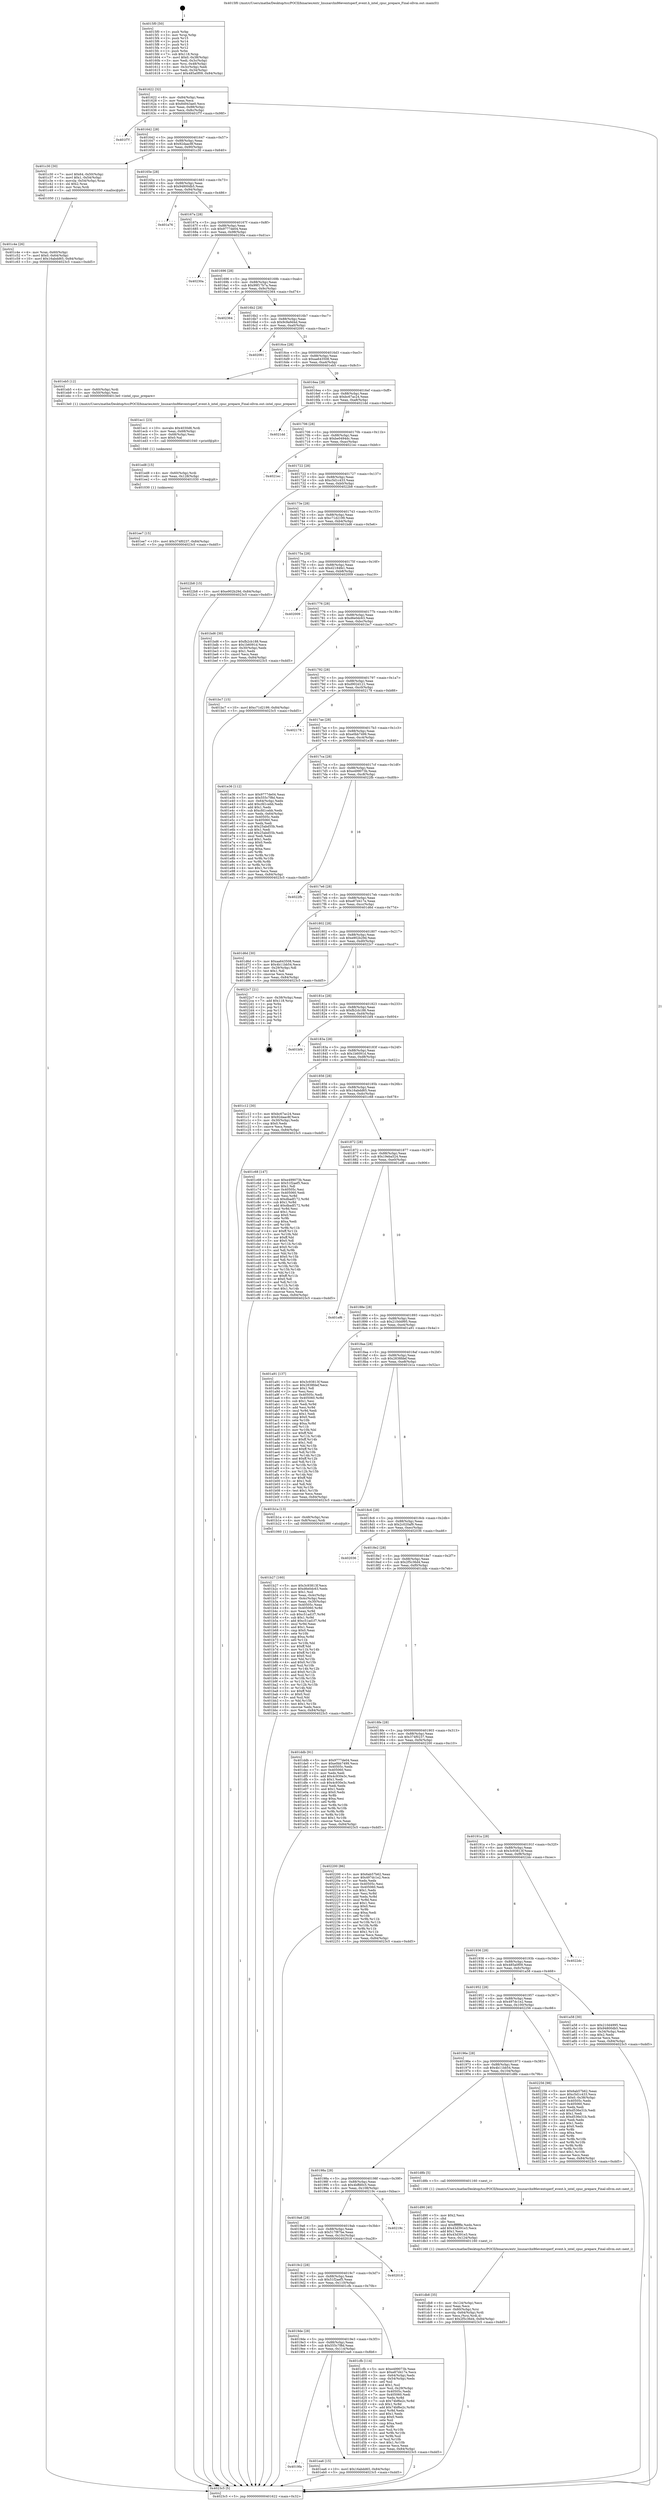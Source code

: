 digraph "0x4015f0" {
  label = "0x4015f0 (/mnt/c/Users/mathe/Desktop/tcc/POCII/binaries/extr_linuxarchx86eventsperf_event.h_intel_cpuc_prepare_Final-ollvm.out::main(0))"
  labelloc = "t"
  node[shape=record]

  Entry [label="",width=0.3,height=0.3,shape=circle,fillcolor=black,style=filled]
  "0x401622" [label="{
     0x401622 [32]\l
     | [instrs]\l
     &nbsp;&nbsp;0x401622 \<+6\>: mov -0x84(%rbp),%eax\l
     &nbsp;&nbsp;0x401628 \<+2\>: mov %eax,%ecx\l
     &nbsp;&nbsp;0x40162a \<+6\>: sub $0x84943ae0,%ecx\l
     &nbsp;&nbsp;0x401630 \<+6\>: mov %eax,-0x88(%rbp)\l
     &nbsp;&nbsp;0x401636 \<+6\>: mov %ecx,-0x8c(%rbp)\l
     &nbsp;&nbsp;0x40163c \<+6\>: je 0000000000401f7f \<main+0x98f\>\l
  }"]
  "0x401f7f" [label="{
     0x401f7f\l
  }", style=dashed]
  "0x401642" [label="{
     0x401642 [28]\l
     | [instrs]\l
     &nbsp;&nbsp;0x401642 \<+5\>: jmp 0000000000401647 \<main+0x57\>\l
     &nbsp;&nbsp;0x401647 \<+6\>: mov -0x88(%rbp),%eax\l
     &nbsp;&nbsp;0x40164d \<+5\>: sub $0x92daac8f,%eax\l
     &nbsp;&nbsp;0x401652 \<+6\>: mov %eax,-0x90(%rbp)\l
     &nbsp;&nbsp;0x401658 \<+6\>: je 0000000000401c30 \<main+0x640\>\l
  }"]
  Exit [label="",width=0.3,height=0.3,shape=circle,fillcolor=black,style=filled,peripheries=2]
  "0x401c30" [label="{
     0x401c30 [30]\l
     | [instrs]\l
     &nbsp;&nbsp;0x401c30 \<+7\>: movl $0x64,-0x50(%rbp)\l
     &nbsp;&nbsp;0x401c37 \<+7\>: movl $0x1,-0x54(%rbp)\l
     &nbsp;&nbsp;0x401c3e \<+4\>: movslq -0x54(%rbp),%rax\l
     &nbsp;&nbsp;0x401c42 \<+4\>: shl $0x2,%rax\l
     &nbsp;&nbsp;0x401c46 \<+3\>: mov %rax,%rdi\l
     &nbsp;&nbsp;0x401c49 \<+5\>: call 0000000000401050 \<malloc@plt\>\l
     | [calls]\l
     &nbsp;&nbsp;0x401050 \{1\} (unknown)\l
  }"]
  "0x40165e" [label="{
     0x40165e [28]\l
     | [instrs]\l
     &nbsp;&nbsp;0x40165e \<+5\>: jmp 0000000000401663 \<main+0x73\>\l
     &nbsp;&nbsp;0x401663 \<+6\>: mov -0x88(%rbp),%eax\l
     &nbsp;&nbsp;0x401669 \<+5\>: sub $0x94800db5,%eax\l
     &nbsp;&nbsp;0x40166e \<+6\>: mov %eax,-0x94(%rbp)\l
     &nbsp;&nbsp;0x401674 \<+6\>: je 0000000000401a76 \<main+0x486\>\l
  }"]
  "0x401ee7" [label="{
     0x401ee7 [15]\l
     | [instrs]\l
     &nbsp;&nbsp;0x401ee7 \<+10\>: movl $0x374f0237,-0x84(%rbp)\l
     &nbsp;&nbsp;0x401ef1 \<+5\>: jmp 00000000004023c5 \<main+0xdd5\>\l
  }"]
  "0x401a76" [label="{
     0x401a76\l
  }", style=dashed]
  "0x40167a" [label="{
     0x40167a [28]\l
     | [instrs]\l
     &nbsp;&nbsp;0x40167a \<+5\>: jmp 000000000040167f \<main+0x8f\>\l
     &nbsp;&nbsp;0x40167f \<+6\>: mov -0x88(%rbp),%eax\l
     &nbsp;&nbsp;0x401685 \<+5\>: sub $0x9777de04,%eax\l
     &nbsp;&nbsp;0x40168a \<+6\>: mov %eax,-0x98(%rbp)\l
     &nbsp;&nbsp;0x401690 \<+6\>: je 000000000040230a \<main+0xd1a\>\l
  }"]
  "0x401ed8" [label="{
     0x401ed8 [15]\l
     | [instrs]\l
     &nbsp;&nbsp;0x401ed8 \<+4\>: mov -0x60(%rbp),%rdi\l
     &nbsp;&nbsp;0x401edc \<+6\>: mov %eax,-0x128(%rbp)\l
     &nbsp;&nbsp;0x401ee2 \<+5\>: call 0000000000401030 \<free@plt\>\l
     | [calls]\l
     &nbsp;&nbsp;0x401030 \{1\} (unknown)\l
  }"]
  "0x40230a" [label="{
     0x40230a\l
  }", style=dashed]
  "0x401696" [label="{
     0x401696 [28]\l
     | [instrs]\l
     &nbsp;&nbsp;0x401696 \<+5\>: jmp 000000000040169b \<main+0xab\>\l
     &nbsp;&nbsp;0x40169b \<+6\>: mov -0x88(%rbp),%eax\l
     &nbsp;&nbsp;0x4016a1 \<+5\>: sub $0x99f17b7a,%eax\l
     &nbsp;&nbsp;0x4016a6 \<+6\>: mov %eax,-0x9c(%rbp)\l
     &nbsp;&nbsp;0x4016ac \<+6\>: je 0000000000402364 \<main+0xd74\>\l
  }"]
  "0x401ec1" [label="{
     0x401ec1 [23]\l
     | [instrs]\l
     &nbsp;&nbsp;0x401ec1 \<+10\>: movabs $0x4030d6,%rdi\l
     &nbsp;&nbsp;0x401ecb \<+3\>: mov %eax,-0x68(%rbp)\l
     &nbsp;&nbsp;0x401ece \<+3\>: mov -0x68(%rbp),%esi\l
     &nbsp;&nbsp;0x401ed1 \<+2\>: mov $0x0,%al\l
     &nbsp;&nbsp;0x401ed3 \<+5\>: call 0000000000401040 \<printf@plt\>\l
     | [calls]\l
     &nbsp;&nbsp;0x401040 \{1\} (unknown)\l
  }"]
  "0x402364" [label="{
     0x402364\l
  }", style=dashed]
  "0x4016b2" [label="{
     0x4016b2 [28]\l
     | [instrs]\l
     &nbsp;&nbsp;0x4016b2 \<+5\>: jmp 00000000004016b7 \<main+0xc7\>\l
     &nbsp;&nbsp;0x4016b7 \<+6\>: mov -0x88(%rbp),%eax\l
     &nbsp;&nbsp;0x4016bd \<+5\>: sub $0x9c9a9d4d,%eax\l
     &nbsp;&nbsp;0x4016c2 \<+6\>: mov %eax,-0xa0(%rbp)\l
     &nbsp;&nbsp;0x4016c8 \<+6\>: je 0000000000402091 \<main+0xaa1\>\l
  }"]
  "0x4019fa" [label="{
     0x4019fa\l
  }", style=dashed]
  "0x402091" [label="{
     0x402091\l
  }", style=dashed]
  "0x4016ce" [label="{
     0x4016ce [28]\l
     | [instrs]\l
     &nbsp;&nbsp;0x4016ce \<+5\>: jmp 00000000004016d3 \<main+0xe3\>\l
     &nbsp;&nbsp;0x4016d3 \<+6\>: mov -0x88(%rbp),%eax\l
     &nbsp;&nbsp;0x4016d9 \<+5\>: sub $0xaa643508,%eax\l
     &nbsp;&nbsp;0x4016de \<+6\>: mov %eax,-0xa4(%rbp)\l
     &nbsp;&nbsp;0x4016e4 \<+6\>: je 0000000000401eb5 \<main+0x8c5\>\l
  }"]
  "0x401ea6" [label="{
     0x401ea6 [15]\l
     | [instrs]\l
     &nbsp;&nbsp;0x401ea6 \<+10\>: movl $0x16abdd65,-0x84(%rbp)\l
     &nbsp;&nbsp;0x401eb0 \<+5\>: jmp 00000000004023c5 \<main+0xdd5\>\l
  }"]
  "0x401eb5" [label="{
     0x401eb5 [12]\l
     | [instrs]\l
     &nbsp;&nbsp;0x401eb5 \<+4\>: mov -0x60(%rbp),%rdi\l
     &nbsp;&nbsp;0x401eb9 \<+3\>: mov -0x50(%rbp),%esi\l
     &nbsp;&nbsp;0x401ebc \<+5\>: call 00000000004013e0 \<intel_cpuc_prepare\>\l
     | [calls]\l
     &nbsp;&nbsp;0x4013e0 \{1\} (/mnt/c/Users/mathe/Desktop/tcc/POCII/binaries/extr_linuxarchx86eventsperf_event.h_intel_cpuc_prepare_Final-ollvm.out::intel_cpuc_prepare)\l
  }"]
  "0x4016ea" [label="{
     0x4016ea [28]\l
     | [instrs]\l
     &nbsp;&nbsp;0x4016ea \<+5\>: jmp 00000000004016ef \<main+0xff\>\l
     &nbsp;&nbsp;0x4016ef \<+6\>: mov -0x88(%rbp),%eax\l
     &nbsp;&nbsp;0x4016f5 \<+5\>: sub $0xbc67ac24,%eax\l
     &nbsp;&nbsp;0x4016fa \<+6\>: mov %eax,-0xa8(%rbp)\l
     &nbsp;&nbsp;0x401700 \<+6\>: je 00000000004021dd \<main+0xbed\>\l
  }"]
  "0x401db8" [label="{
     0x401db8 [35]\l
     | [instrs]\l
     &nbsp;&nbsp;0x401db8 \<+6\>: mov -0x124(%rbp),%ecx\l
     &nbsp;&nbsp;0x401dbe \<+3\>: imul %eax,%ecx\l
     &nbsp;&nbsp;0x401dc1 \<+4\>: mov -0x60(%rbp),%rsi\l
     &nbsp;&nbsp;0x401dc5 \<+4\>: movslq -0x64(%rbp),%rdi\l
     &nbsp;&nbsp;0x401dc9 \<+3\>: mov %ecx,(%rsi,%rdi,4)\l
     &nbsp;&nbsp;0x401dcc \<+10\>: movl $0x2f5c36d4,-0x84(%rbp)\l
     &nbsp;&nbsp;0x401dd6 \<+5\>: jmp 00000000004023c5 \<main+0xdd5\>\l
  }"]
  "0x4021dd" [label="{
     0x4021dd\l
  }", style=dashed]
  "0x401706" [label="{
     0x401706 [28]\l
     | [instrs]\l
     &nbsp;&nbsp;0x401706 \<+5\>: jmp 000000000040170b \<main+0x11b\>\l
     &nbsp;&nbsp;0x40170b \<+6\>: mov -0x88(%rbp),%eax\l
     &nbsp;&nbsp;0x401711 \<+5\>: sub $0xbe0494dc,%eax\l
     &nbsp;&nbsp;0x401716 \<+6\>: mov %eax,-0xac(%rbp)\l
     &nbsp;&nbsp;0x40171c \<+6\>: je 00000000004021ec \<main+0xbfc\>\l
  }"]
  "0x401d90" [label="{
     0x401d90 [40]\l
     | [instrs]\l
     &nbsp;&nbsp;0x401d90 \<+5\>: mov $0x2,%ecx\l
     &nbsp;&nbsp;0x401d95 \<+1\>: cltd\l
     &nbsp;&nbsp;0x401d96 \<+2\>: idiv %ecx\l
     &nbsp;&nbsp;0x401d98 \<+6\>: imul $0xfffffffe,%edx,%ecx\l
     &nbsp;&nbsp;0x401d9e \<+6\>: add $0x43d391e3,%ecx\l
     &nbsp;&nbsp;0x401da4 \<+3\>: add $0x1,%ecx\l
     &nbsp;&nbsp;0x401da7 \<+6\>: sub $0x43d391e3,%ecx\l
     &nbsp;&nbsp;0x401dad \<+6\>: mov %ecx,-0x124(%rbp)\l
     &nbsp;&nbsp;0x401db3 \<+5\>: call 0000000000401160 \<next_i\>\l
     | [calls]\l
     &nbsp;&nbsp;0x401160 \{1\} (/mnt/c/Users/mathe/Desktop/tcc/POCII/binaries/extr_linuxarchx86eventsperf_event.h_intel_cpuc_prepare_Final-ollvm.out::next_i)\l
  }"]
  "0x4021ec" [label="{
     0x4021ec\l
  }", style=dashed]
  "0x401722" [label="{
     0x401722 [28]\l
     | [instrs]\l
     &nbsp;&nbsp;0x401722 \<+5\>: jmp 0000000000401727 \<main+0x137\>\l
     &nbsp;&nbsp;0x401727 \<+6\>: mov -0x88(%rbp),%eax\l
     &nbsp;&nbsp;0x40172d \<+5\>: sub $0xc5d1c433,%eax\l
     &nbsp;&nbsp;0x401732 \<+6\>: mov %eax,-0xb0(%rbp)\l
     &nbsp;&nbsp;0x401738 \<+6\>: je 00000000004022b8 \<main+0xcc8\>\l
  }"]
  "0x4019de" [label="{
     0x4019de [28]\l
     | [instrs]\l
     &nbsp;&nbsp;0x4019de \<+5\>: jmp 00000000004019e3 \<main+0x3f3\>\l
     &nbsp;&nbsp;0x4019e3 \<+6\>: mov -0x88(%rbp),%eax\l
     &nbsp;&nbsp;0x4019e9 \<+5\>: sub $0x555c7f8d,%eax\l
     &nbsp;&nbsp;0x4019ee \<+6\>: mov %eax,-0x114(%rbp)\l
     &nbsp;&nbsp;0x4019f4 \<+6\>: je 0000000000401ea6 \<main+0x8b6\>\l
  }"]
  "0x4022b8" [label="{
     0x4022b8 [15]\l
     | [instrs]\l
     &nbsp;&nbsp;0x4022b8 \<+10\>: movl $0xe902b29d,-0x84(%rbp)\l
     &nbsp;&nbsp;0x4022c2 \<+5\>: jmp 00000000004023c5 \<main+0xdd5\>\l
  }"]
  "0x40173e" [label="{
     0x40173e [28]\l
     | [instrs]\l
     &nbsp;&nbsp;0x40173e \<+5\>: jmp 0000000000401743 \<main+0x153\>\l
     &nbsp;&nbsp;0x401743 \<+6\>: mov -0x88(%rbp),%eax\l
     &nbsp;&nbsp;0x401749 \<+5\>: sub $0xc71d2199,%eax\l
     &nbsp;&nbsp;0x40174e \<+6\>: mov %eax,-0xb4(%rbp)\l
     &nbsp;&nbsp;0x401754 \<+6\>: je 0000000000401bd6 \<main+0x5e6\>\l
  }"]
  "0x401cfb" [label="{
     0x401cfb [114]\l
     | [instrs]\l
     &nbsp;&nbsp;0x401cfb \<+5\>: mov $0xe499073b,%eax\l
     &nbsp;&nbsp;0x401d00 \<+5\>: mov $0xe87d417e,%ecx\l
     &nbsp;&nbsp;0x401d05 \<+3\>: mov -0x64(%rbp),%edx\l
     &nbsp;&nbsp;0x401d08 \<+3\>: cmp -0x54(%rbp),%edx\l
     &nbsp;&nbsp;0x401d0b \<+4\>: setl %sil\l
     &nbsp;&nbsp;0x401d0f \<+4\>: and $0x1,%sil\l
     &nbsp;&nbsp;0x401d13 \<+4\>: mov %sil,-0x29(%rbp)\l
     &nbsp;&nbsp;0x401d17 \<+7\>: mov 0x40505c,%edx\l
     &nbsp;&nbsp;0x401d1e \<+7\>: mov 0x405060,%edi\l
     &nbsp;&nbsp;0x401d25 \<+3\>: mov %edx,%r8d\l
     &nbsp;&nbsp;0x401d28 \<+7\>: sub $0x74bf6e2c,%r8d\l
     &nbsp;&nbsp;0x401d2f \<+4\>: sub $0x1,%r8d\l
     &nbsp;&nbsp;0x401d33 \<+7\>: add $0x74bf6e2c,%r8d\l
     &nbsp;&nbsp;0x401d3a \<+4\>: imul %r8d,%edx\l
     &nbsp;&nbsp;0x401d3e \<+3\>: and $0x1,%edx\l
     &nbsp;&nbsp;0x401d41 \<+3\>: cmp $0x0,%edx\l
     &nbsp;&nbsp;0x401d44 \<+4\>: sete %sil\l
     &nbsp;&nbsp;0x401d48 \<+3\>: cmp $0xa,%edi\l
     &nbsp;&nbsp;0x401d4b \<+4\>: setl %r9b\l
     &nbsp;&nbsp;0x401d4f \<+3\>: mov %sil,%r10b\l
     &nbsp;&nbsp;0x401d52 \<+3\>: and %r9b,%r10b\l
     &nbsp;&nbsp;0x401d55 \<+3\>: xor %r9b,%sil\l
     &nbsp;&nbsp;0x401d58 \<+3\>: or %sil,%r10b\l
     &nbsp;&nbsp;0x401d5b \<+4\>: test $0x1,%r10b\l
     &nbsp;&nbsp;0x401d5f \<+3\>: cmovne %ecx,%eax\l
     &nbsp;&nbsp;0x401d62 \<+6\>: mov %eax,-0x84(%rbp)\l
     &nbsp;&nbsp;0x401d68 \<+5\>: jmp 00000000004023c5 \<main+0xdd5\>\l
  }"]
  "0x401bd6" [label="{
     0x401bd6 [30]\l
     | [instrs]\l
     &nbsp;&nbsp;0x401bd6 \<+5\>: mov $0xfb2cb188,%eax\l
     &nbsp;&nbsp;0x401bdb \<+5\>: mov $0x1b6091d,%ecx\l
     &nbsp;&nbsp;0x401be0 \<+3\>: mov -0x30(%rbp),%edx\l
     &nbsp;&nbsp;0x401be3 \<+3\>: cmp $0x1,%edx\l
     &nbsp;&nbsp;0x401be6 \<+3\>: cmovl %ecx,%eax\l
     &nbsp;&nbsp;0x401be9 \<+6\>: mov %eax,-0x84(%rbp)\l
     &nbsp;&nbsp;0x401bef \<+5\>: jmp 00000000004023c5 \<main+0xdd5\>\l
  }"]
  "0x40175a" [label="{
     0x40175a [28]\l
     | [instrs]\l
     &nbsp;&nbsp;0x40175a \<+5\>: jmp 000000000040175f \<main+0x16f\>\l
     &nbsp;&nbsp;0x40175f \<+6\>: mov -0x88(%rbp),%eax\l
     &nbsp;&nbsp;0x401765 \<+5\>: sub $0xd2184fe1,%eax\l
     &nbsp;&nbsp;0x40176a \<+6\>: mov %eax,-0xb8(%rbp)\l
     &nbsp;&nbsp;0x401770 \<+6\>: je 0000000000402009 \<main+0xa19\>\l
  }"]
  "0x4019c2" [label="{
     0x4019c2 [28]\l
     | [instrs]\l
     &nbsp;&nbsp;0x4019c2 \<+5\>: jmp 00000000004019c7 \<main+0x3d7\>\l
     &nbsp;&nbsp;0x4019c7 \<+6\>: mov -0x88(%rbp),%eax\l
     &nbsp;&nbsp;0x4019cd \<+5\>: sub $0x51f2aef5,%eax\l
     &nbsp;&nbsp;0x4019d2 \<+6\>: mov %eax,-0x110(%rbp)\l
     &nbsp;&nbsp;0x4019d8 \<+6\>: je 0000000000401cfb \<main+0x70b\>\l
  }"]
  "0x402009" [label="{
     0x402009\l
  }", style=dashed]
  "0x401776" [label="{
     0x401776 [28]\l
     | [instrs]\l
     &nbsp;&nbsp;0x401776 \<+5\>: jmp 000000000040177b \<main+0x18b\>\l
     &nbsp;&nbsp;0x40177b \<+6\>: mov -0x88(%rbp),%eax\l
     &nbsp;&nbsp;0x401781 \<+5\>: sub $0xd6e0dc63,%eax\l
     &nbsp;&nbsp;0x401786 \<+6\>: mov %eax,-0xbc(%rbp)\l
     &nbsp;&nbsp;0x40178c \<+6\>: je 0000000000401bc7 \<main+0x5d7\>\l
  }"]
  "0x402018" [label="{
     0x402018\l
  }", style=dashed]
  "0x401bc7" [label="{
     0x401bc7 [15]\l
     | [instrs]\l
     &nbsp;&nbsp;0x401bc7 \<+10\>: movl $0xc71d2199,-0x84(%rbp)\l
     &nbsp;&nbsp;0x401bd1 \<+5\>: jmp 00000000004023c5 \<main+0xdd5\>\l
  }"]
  "0x401792" [label="{
     0x401792 [28]\l
     | [instrs]\l
     &nbsp;&nbsp;0x401792 \<+5\>: jmp 0000000000401797 \<main+0x1a7\>\l
     &nbsp;&nbsp;0x401797 \<+6\>: mov -0x88(%rbp),%eax\l
     &nbsp;&nbsp;0x40179d \<+5\>: sub $0xd902d121,%eax\l
     &nbsp;&nbsp;0x4017a2 \<+6\>: mov %eax,-0xc0(%rbp)\l
     &nbsp;&nbsp;0x4017a8 \<+6\>: je 0000000000402178 \<main+0xb88\>\l
  }"]
  "0x4019a6" [label="{
     0x4019a6 [28]\l
     | [instrs]\l
     &nbsp;&nbsp;0x4019a6 \<+5\>: jmp 00000000004019ab \<main+0x3bb\>\l
     &nbsp;&nbsp;0x4019ab \<+6\>: mov -0x88(%rbp),%eax\l
     &nbsp;&nbsp;0x4019b1 \<+5\>: sub $0x517f87be,%eax\l
     &nbsp;&nbsp;0x4019b6 \<+6\>: mov %eax,-0x10c(%rbp)\l
     &nbsp;&nbsp;0x4019bc \<+6\>: je 0000000000402018 \<main+0xa28\>\l
  }"]
  "0x402178" [label="{
     0x402178\l
  }", style=dashed]
  "0x4017ae" [label="{
     0x4017ae [28]\l
     | [instrs]\l
     &nbsp;&nbsp;0x4017ae \<+5\>: jmp 00000000004017b3 \<main+0x1c3\>\l
     &nbsp;&nbsp;0x4017b3 \<+6\>: mov -0x88(%rbp),%eax\l
     &nbsp;&nbsp;0x4017b9 \<+5\>: sub $0xe0bb7499,%eax\l
     &nbsp;&nbsp;0x4017be \<+6\>: mov %eax,-0xc4(%rbp)\l
     &nbsp;&nbsp;0x4017c4 \<+6\>: je 0000000000401e36 \<main+0x846\>\l
  }"]
  "0x40219c" [label="{
     0x40219c\l
  }", style=dashed]
  "0x401e36" [label="{
     0x401e36 [112]\l
     | [instrs]\l
     &nbsp;&nbsp;0x401e36 \<+5\>: mov $0x9777de04,%eax\l
     &nbsp;&nbsp;0x401e3b \<+5\>: mov $0x555c7f8d,%ecx\l
     &nbsp;&nbsp;0x401e40 \<+3\>: mov -0x64(%rbp),%edx\l
     &nbsp;&nbsp;0x401e43 \<+6\>: add $0xcfd1cebb,%edx\l
     &nbsp;&nbsp;0x401e49 \<+3\>: add $0x1,%edx\l
     &nbsp;&nbsp;0x401e4c \<+6\>: sub $0xcfd1cebb,%edx\l
     &nbsp;&nbsp;0x401e52 \<+3\>: mov %edx,-0x64(%rbp)\l
     &nbsp;&nbsp;0x401e55 \<+7\>: mov 0x40505c,%edx\l
     &nbsp;&nbsp;0x401e5c \<+7\>: mov 0x405060,%esi\l
     &nbsp;&nbsp;0x401e63 \<+2\>: mov %edx,%edi\l
     &nbsp;&nbsp;0x401e65 \<+6\>: sub $0x25abd55b,%edi\l
     &nbsp;&nbsp;0x401e6b \<+3\>: sub $0x1,%edi\l
     &nbsp;&nbsp;0x401e6e \<+6\>: add $0x25abd55b,%edi\l
     &nbsp;&nbsp;0x401e74 \<+3\>: imul %edi,%edx\l
     &nbsp;&nbsp;0x401e77 \<+3\>: and $0x1,%edx\l
     &nbsp;&nbsp;0x401e7a \<+3\>: cmp $0x0,%edx\l
     &nbsp;&nbsp;0x401e7d \<+4\>: sete %r8b\l
     &nbsp;&nbsp;0x401e81 \<+3\>: cmp $0xa,%esi\l
     &nbsp;&nbsp;0x401e84 \<+4\>: setl %r9b\l
     &nbsp;&nbsp;0x401e88 \<+3\>: mov %r8b,%r10b\l
     &nbsp;&nbsp;0x401e8b \<+3\>: and %r9b,%r10b\l
     &nbsp;&nbsp;0x401e8e \<+3\>: xor %r9b,%r8b\l
     &nbsp;&nbsp;0x401e91 \<+3\>: or %r8b,%r10b\l
     &nbsp;&nbsp;0x401e94 \<+4\>: test $0x1,%r10b\l
     &nbsp;&nbsp;0x401e98 \<+3\>: cmovne %ecx,%eax\l
     &nbsp;&nbsp;0x401e9b \<+6\>: mov %eax,-0x84(%rbp)\l
     &nbsp;&nbsp;0x401ea1 \<+5\>: jmp 00000000004023c5 \<main+0xdd5\>\l
  }"]
  "0x4017ca" [label="{
     0x4017ca [28]\l
     | [instrs]\l
     &nbsp;&nbsp;0x4017ca \<+5\>: jmp 00000000004017cf \<main+0x1df\>\l
     &nbsp;&nbsp;0x4017cf \<+6\>: mov -0x88(%rbp),%eax\l
     &nbsp;&nbsp;0x4017d5 \<+5\>: sub $0xe499073b,%eax\l
     &nbsp;&nbsp;0x4017da \<+6\>: mov %eax,-0xc8(%rbp)\l
     &nbsp;&nbsp;0x4017e0 \<+6\>: je 00000000004022fb \<main+0xd0b\>\l
  }"]
  "0x40198a" [label="{
     0x40198a [28]\l
     | [instrs]\l
     &nbsp;&nbsp;0x40198a \<+5\>: jmp 000000000040198f \<main+0x39f\>\l
     &nbsp;&nbsp;0x40198f \<+6\>: mov -0x88(%rbp),%eax\l
     &nbsp;&nbsp;0x401995 \<+5\>: sub $0x4bffd0c5,%eax\l
     &nbsp;&nbsp;0x40199a \<+6\>: mov %eax,-0x108(%rbp)\l
     &nbsp;&nbsp;0x4019a0 \<+6\>: je 000000000040219c \<main+0xbac\>\l
  }"]
  "0x4022fb" [label="{
     0x4022fb\l
  }", style=dashed]
  "0x4017e6" [label="{
     0x4017e6 [28]\l
     | [instrs]\l
     &nbsp;&nbsp;0x4017e6 \<+5\>: jmp 00000000004017eb \<main+0x1fb\>\l
     &nbsp;&nbsp;0x4017eb \<+6\>: mov -0x88(%rbp),%eax\l
     &nbsp;&nbsp;0x4017f1 \<+5\>: sub $0xe87d417e,%eax\l
     &nbsp;&nbsp;0x4017f6 \<+6\>: mov %eax,-0xcc(%rbp)\l
     &nbsp;&nbsp;0x4017fc \<+6\>: je 0000000000401d6d \<main+0x77d\>\l
  }"]
  "0x401d8b" [label="{
     0x401d8b [5]\l
     | [instrs]\l
     &nbsp;&nbsp;0x401d8b \<+5\>: call 0000000000401160 \<next_i\>\l
     | [calls]\l
     &nbsp;&nbsp;0x401160 \{1\} (/mnt/c/Users/mathe/Desktop/tcc/POCII/binaries/extr_linuxarchx86eventsperf_event.h_intel_cpuc_prepare_Final-ollvm.out::next_i)\l
  }"]
  "0x401d6d" [label="{
     0x401d6d [30]\l
     | [instrs]\l
     &nbsp;&nbsp;0x401d6d \<+5\>: mov $0xaa643508,%eax\l
     &nbsp;&nbsp;0x401d72 \<+5\>: mov $0x4b11bb54,%ecx\l
     &nbsp;&nbsp;0x401d77 \<+3\>: mov -0x29(%rbp),%dl\l
     &nbsp;&nbsp;0x401d7a \<+3\>: test $0x1,%dl\l
     &nbsp;&nbsp;0x401d7d \<+3\>: cmovne %ecx,%eax\l
     &nbsp;&nbsp;0x401d80 \<+6\>: mov %eax,-0x84(%rbp)\l
     &nbsp;&nbsp;0x401d86 \<+5\>: jmp 00000000004023c5 \<main+0xdd5\>\l
  }"]
  "0x401802" [label="{
     0x401802 [28]\l
     | [instrs]\l
     &nbsp;&nbsp;0x401802 \<+5\>: jmp 0000000000401807 \<main+0x217\>\l
     &nbsp;&nbsp;0x401807 \<+6\>: mov -0x88(%rbp),%eax\l
     &nbsp;&nbsp;0x40180d \<+5\>: sub $0xe902b29d,%eax\l
     &nbsp;&nbsp;0x401812 \<+6\>: mov %eax,-0xd0(%rbp)\l
     &nbsp;&nbsp;0x401818 \<+6\>: je 00000000004022c7 \<main+0xcd7\>\l
  }"]
  "0x40196e" [label="{
     0x40196e [28]\l
     | [instrs]\l
     &nbsp;&nbsp;0x40196e \<+5\>: jmp 0000000000401973 \<main+0x383\>\l
     &nbsp;&nbsp;0x401973 \<+6\>: mov -0x88(%rbp),%eax\l
     &nbsp;&nbsp;0x401979 \<+5\>: sub $0x4b11bb54,%eax\l
     &nbsp;&nbsp;0x40197e \<+6\>: mov %eax,-0x104(%rbp)\l
     &nbsp;&nbsp;0x401984 \<+6\>: je 0000000000401d8b \<main+0x79b\>\l
  }"]
  "0x4022c7" [label="{
     0x4022c7 [21]\l
     | [instrs]\l
     &nbsp;&nbsp;0x4022c7 \<+3\>: mov -0x38(%rbp),%eax\l
     &nbsp;&nbsp;0x4022ca \<+7\>: add $0x118,%rsp\l
     &nbsp;&nbsp;0x4022d1 \<+1\>: pop %rbx\l
     &nbsp;&nbsp;0x4022d2 \<+2\>: pop %r12\l
     &nbsp;&nbsp;0x4022d4 \<+2\>: pop %r13\l
     &nbsp;&nbsp;0x4022d6 \<+2\>: pop %r14\l
     &nbsp;&nbsp;0x4022d8 \<+2\>: pop %r15\l
     &nbsp;&nbsp;0x4022da \<+1\>: pop %rbp\l
     &nbsp;&nbsp;0x4022db \<+1\>: ret\l
  }"]
  "0x40181e" [label="{
     0x40181e [28]\l
     | [instrs]\l
     &nbsp;&nbsp;0x40181e \<+5\>: jmp 0000000000401823 \<main+0x233\>\l
     &nbsp;&nbsp;0x401823 \<+6\>: mov -0x88(%rbp),%eax\l
     &nbsp;&nbsp;0x401829 \<+5\>: sub $0xfb2cb188,%eax\l
     &nbsp;&nbsp;0x40182e \<+6\>: mov %eax,-0xd4(%rbp)\l
     &nbsp;&nbsp;0x401834 \<+6\>: je 0000000000401bf4 \<main+0x604\>\l
  }"]
  "0x402256" [label="{
     0x402256 [98]\l
     | [instrs]\l
     &nbsp;&nbsp;0x402256 \<+5\>: mov $0x6ab57b62,%eax\l
     &nbsp;&nbsp;0x40225b \<+5\>: mov $0xc5d1c433,%ecx\l
     &nbsp;&nbsp;0x402260 \<+7\>: movl $0x0,-0x38(%rbp)\l
     &nbsp;&nbsp;0x402267 \<+7\>: mov 0x40505c,%edx\l
     &nbsp;&nbsp;0x40226e \<+7\>: mov 0x405060,%esi\l
     &nbsp;&nbsp;0x402275 \<+2\>: mov %edx,%edi\l
     &nbsp;&nbsp;0x402277 \<+6\>: add $0xd536e31b,%edi\l
     &nbsp;&nbsp;0x40227d \<+3\>: sub $0x1,%edi\l
     &nbsp;&nbsp;0x402280 \<+6\>: sub $0xd536e31b,%edi\l
     &nbsp;&nbsp;0x402286 \<+3\>: imul %edi,%edx\l
     &nbsp;&nbsp;0x402289 \<+3\>: and $0x1,%edx\l
     &nbsp;&nbsp;0x40228c \<+3\>: cmp $0x0,%edx\l
     &nbsp;&nbsp;0x40228f \<+4\>: sete %r8b\l
     &nbsp;&nbsp;0x402293 \<+3\>: cmp $0xa,%esi\l
     &nbsp;&nbsp;0x402296 \<+4\>: setl %r9b\l
     &nbsp;&nbsp;0x40229a \<+3\>: mov %r8b,%r10b\l
     &nbsp;&nbsp;0x40229d \<+3\>: and %r9b,%r10b\l
     &nbsp;&nbsp;0x4022a0 \<+3\>: xor %r9b,%r8b\l
     &nbsp;&nbsp;0x4022a3 \<+3\>: or %r8b,%r10b\l
     &nbsp;&nbsp;0x4022a6 \<+4\>: test $0x1,%r10b\l
     &nbsp;&nbsp;0x4022aa \<+3\>: cmovne %ecx,%eax\l
     &nbsp;&nbsp;0x4022ad \<+6\>: mov %eax,-0x84(%rbp)\l
     &nbsp;&nbsp;0x4022b3 \<+5\>: jmp 00000000004023c5 \<main+0xdd5\>\l
  }"]
  "0x401bf4" [label="{
     0x401bf4\l
  }", style=dashed]
  "0x40183a" [label="{
     0x40183a [28]\l
     | [instrs]\l
     &nbsp;&nbsp;0x40183a \<+5\>: jmp 000000000040183f \<main+0x24f\>\l
     &nbsp;&nbsp;0x40183f \<+6\>: mov -0x88(%rbp),%eax\l
     &nbsp;&nbsp;0x401845 \<+5\>: sub $0x1b6091d,%eax\l
     &nbsp;&nbsp;0x40184a \<+6\>: mov %eax,-0xd8(%rbp)\l
     &nbsp;&nbsp;0x401850 \<+6\>: je 0000000000401c12 \<main+0x622\>\l
  }"]
  "0x401c4e" [label="{
     0x401c4e [26]\l
     | [instrs]\l
     &nbsp;&nbsp;0x401c4e \<+4\>: mov %rax,-0x60(%rbp)\l
     &nbsp;&nbsp;0x401c52 \<+7\>: movl $0x0,-0x64(%rbp)\l
     &nbsp;&nbsp;0x401c59 \<+10\>: movl $0x16abdd65,-0x84(%rbp)\l
     &nbsp;&nbsp;0x401c63 \<+5\>: jmp 00000000004023c5 \<main+0xdd5\>\l
  }"]
  "0x401c12" [label="{
     0x401c12 [30]\l
     | [instrs]\l
     &nbsp;&nbsp;0x401c12 \<+5\>: mov $0xbc67ac24,%eax\l
     &nbsp;&nbsp;0x401c17 \<+5\>: mov $0x92daac8f,%ecx\l
     &nbsp;&nbsp;0x401c1c \<+3\>: mov -0x30(%rbp),%edx\l
     &nbsp;&nbsp;0x401c1f \<+3\>: cmp $0x0,%edx\l
     &nbsp;&nbsp;0x401c22 \<+3\>: cmove %ecx,%eax\l
     &nbsp;&nbsp;0x401c25 \<+6\>: mov %eax,-0x84(%rbp)\l
     &nbsp;&nbsp;0x401c2b \<+5\>: jmp 00000000004023c5 \<main+0xdd5\>\l
  }"]
  "0x401856" [label="{
     0x401856 [28]\l
     | [instrs]\l
     &nbsp;&nbsp;0x401856 \<+5\>: jmp 000000000040185b \<main+0x26b\>\l
     &nbsp;&nbsp;0x40185b \<+6\>: mov -0x88(%rbp),%eax\l
     &nbsp;&nbsp;0x401861 \<+5\>: sub $0x16abdd65,%eax\l
     &nbsp;&nbsp;0x401866 \<+6\>: mov %eax,-0xdc(%rbp)\l
     &nbsp;&nbsp;0x40186c \<+6\>: je 0000000000401c68 \<main+0x678\>\l
  }"]
  "0x401b27" [label="{
     0x401b27 [160]\l
     | [instrs]\l
     &nbsp;&nbsp;0x401b27 \<+5\>: mov $0x3c93813f,%ecx\l
     &nbsp;&nbsp;0x401b2c \<+5\>: mov $0xd6e0dc63,%edx\l
     &nbsp;&nbsp;0x401b31 \<+3\>: mov $0x1,%sil\l
     &nbsp;&nbsp;0x401b34 \<+3\>: mov %eax,-0x4c(%rbp)\l
     &nbsp;&nbsp;0x401b37 \<+3\>: mov -0x4c(%rbp),%eax\l
     &nbsp;&nbsp;0x401b3a \<+3\>: mov %eax,-0x30(%rbp)\l
     &nbsp;&nbsp;0x401b3d \<+7\>: mov 0x40505c,%eax\l
     &nbsp;&nbsp;0x401b44 \<+8\>: mov 0x405060,%r8d\l
     &nbsp;&nbsp;0x401b4c \<+3\>: mov %eax,%r9d\l
     &nbsp;&nbsp;0x401b4f \<+7\>: sub $0xc51ad1f7,%r9d\l
     &nbsp;&nbsp;0x401b56 \<+4\>: sub $0x1,%r9d\l
     &nbsp;&nbsp;0x401b5a \<+7\>: add $0xc51ad1f7,%r9d\l
     &nbsp;&nbsp;0x401b61 \<+4\>: imul %r9d,%eax\l
     &nbsp;&nbsp;0x401b65 \<+3\>: and $0x1,%eax\l
     &nbsp;&nbsp;0x401b68 \<+3\>: cmp $0x0,%eax\l
     &nbsp;&nbsp;0x401b6b \<+4\>: sete %r10b\l
     &nbsp;&nbsp;0x401b6f \<+4\>: cmp $0xa,%r8d\l
     &nbsp;&nbsp;0x401b73 \<+4\>: setl %r11b\l
     &nbsp;&nbsp;0x401b77 \<+3\>: mov %r10b,%bl\l
     &nbsp;&nbsp;0x401b7a \<+3\>: xor $0xff,%bl\l
     &nbsp;&nbsp;0x401b7d \<+3\>: mov %r11b,%r14b\l
     &nbsp;&nbsp;0x401b80 \<+4\>: xor $0xff,%r14b\l
     &nbsp;&nbsp;0x401b84 \<+4\>: xor $0x0,%sil\l
     &nbsp;&nbsp;0x401b88 \<+3\>: mov %bl,%r15b\l
     &nbsp;&nbsp;0x401b8b \<+4\>: and $0x0,%r15b\l
     &nbsp;&nbsp;0x401b8f \<+3\>: and %sil,%r10b\l
     &nbsp;&nbsp;0x401b92 \<+3\>: mov %r14b,%r12b\l
     &nbsp;&nbsp;0x401b95 \<+4\>: and $0x0,%r12b\l
     &nbsp;&nbsp;0x401b99 \<+3\>: and %sil,%r11b\l
     &nbsp;&nbsp;0x401b9c \<+3\>: or %r10b,%r15b\l
     &nbsp;&nbsp;0x401b9f \<+3\>: or %r11b,%r12b\l
     &nbsp;&nbsp;0x401ba2 \<+3\>: xor %r12b,%r15b\l
     &nbsp;&nbsp;0x401ba5 \<+3\>: or %r14b,%bl\l
     &nbsp;&nbsp;0x401ba8 \<+3\>: xor $0xff,%bl\l
     &nbsp;&nbsp;0x401bab \<+4\>: or $0x0,%sil\l
     &nbsp;&nbsp;0x401baf \<+3\>: and %sil,%bl\l
     &nbsp;&nbsp;0x401bb2 \<+3\>: or %bl,%r15b\l
     &nbsp;&nbsp;0x401bb5 \<+4\>: test $0x1,%r15b\l
     &nbsp;&nbsp;0x401bb9 \<+3\>: cmovne %edx,%ecx\l
     &nbsp;&nbsp;0x401bbc \<+6\>: mov %ecx,-0x84(%rbp)\l
     &nbsp;&nbsp;0x401bc2 \<+5\>: jmp 00000000004023c5 \<main+0xdd5\>\l
  }"]
  "0x401c68" [label="{
     0x401c68 [147]\l
     | [instrs]\l
     &nbsp;&nbsp;0x401c68 \<+5\>: mov $0xe499073b,%eax\l
     &nbsp;&nbsp;0x401c6d \<+5\>: mov $0x51f2aef5,%ecx\l
     &nbsp;&nbsp;0x401c72 \<+2\>: mov $0x1,%dl\l
     &nbsp;&nbsp;0x401c74 \<+7\>: mov 0x40505c,%esi\l
     &nbsp;&nbsp;0x401c7b \<+7\>: mov 0x405060,%edi\l
     &nbsp;&nbsp;0x401c82 \<+3\>: mov %esi,%r8d\l
     &nbsp;&nbsp;0x401c85 \<+7\>: sub $0xdbadf172,%r8d\l
     &nbsp;&nbsp;0x401c8c \<+4\>: sub $0x1,%r8d\l
     &nbsp;&nbsp;0x401c90 \<+7\>: add $0xdbadf172,%r8d\l
     &nbsp;&nbsp;0x401c97 \<+4\>: imul %r8d,%esi\l
     &nbsp;&nbsp;0x401c9b \<+3\>: and $0x1,%esi\l
     &nbsp;&nbsp;0x401c9e \<+3\>: cmp $0x0,%esi\l
     &nbsp;&nbsp;0x401ca1 \<+4\>: sete %r9b\l
     &nbsp;&nbsp;0x401ca5 \<+3\>: cmp $0xa,%edi\l
     &nbsp;&nbsp;0x401ca8 \<+4\>: setl %r10b\l
     &nbsp;&nbsp;0x401cac \<+3\>: mov %r9b,%r11b\l
     &nbsp;&nbsp;0x401caf \<+4\>: xor $0xff,%r11b\l
     &nbsp;&nbsp;0x401cb3 \<+3\>: mov %r10b,%bl\l
     &nbsp;&nbsp;0x401cb6 \<+3\>: xor $0xff,%bl\l
     &nbsp;&nbsp;0x401cb9 \<+3\>: xor $0x0,%dl\l
     &nbsp;&nbsp;0x401cbc \<+3\>: mov %r11b,%r14b\l
     &nbsp;&nbsp;0x401cbf \<+4\>: and $0x0,%r14b\l
     &nbsp;&nbsp;0x401cc3 \<+3\>: and %dl,%r9b\l
     &nbsp;&nbsp;0x401cc6 \<+3\>: mov %bl,%r15b\l
     &nbsp;&nbsp;0x401cc9 \<+4\>: and $0x0,%r15b\l
     &nbsp;&nbsp;0x401ccd \<+3\>: and %dl,%r10b\l
     &nbsp;&nbsp;0x401cd0 \<+3\>: or %r9b,%r14b\l
     &nbsp;&nbsp;0x401cd3 \<+3\>: or %r10b,%r15b\l
     &nbsp;&nbsp;0x401cd6 \<+3\>: xor %r15b,%r14b\l
     &nbsp;&nbsp;0x401cd9 \<+3\>: or %bl,%r11b\l
     &nbsp;&nbsp;0x401cdc \<+4\>: xor $0xff,%r11b\l
     &nbsp;&nbsp;0x401ce0 \<+3\>: or $0x0,%dl\l
     &nbsp;&nbsp;0x401ce3 \<+3\>: and %dl,%r11b\l
     &nbsp;&nbsp;0x401ce6 \<+3\>: or %r11b,%r14b\l
     &nbsp;&nbsp;0x401ce9 \<+4\>: test $0x1,%r14b\l
     &nbsp;&nbsp;0x401ced \<+3\>: cmovne %ecx,%eax\l
     &nbsp;&nbsp;0x401cf0 \<+6\>: mov %eax,-0x84(%rbp)\l
     &nbsp;&nbsp;0x401cf6 \<+5\>: jmp 00000000004023c5 \<main+0xdd5\>\l
  }"]
  "0x401872" [label="{
     0x401872 [28]\l
     | [instrs]\l
     &nbsp;&nbsp;0x401872 \<+5\>: jmp 0000000000401877 \<main+0x287\>\l
     &nbsp;&nbsp;0x401877 \<+6\>: mov -0x88(%rbp),%eax\l
     &nbsp;&nbsp;0x40187d \<+5\>: sub $0x19eba524,%eax\l
     &nbsp;&nbsp;0x401882 \<+6\>: mov %eax,-0xe0(%rbp)\l
     &nbsp;&nbsp;0x401888 \<+6\>: je 0000000000401ef6 \<main+0x906\>\l
  }"]
  "0x4015f0" [label="{
     0x4015f0 [50]\l
     | [instrs]\l
     &nbsp;&nbsp;0x4015f0 \<+1\>: push %rbp\l
     &nbsp;&nbsp;0x4015f1 \<+3\>: mov %rsp,%rbp\l
     &nbsp;&nbsp;0x4015f4 \<+2\>: push %r15\l
     &nbsp;&nbsp;0x4015f6 \<+2\>: push %r14\l
     &nbsp;&nbsp;0x4015f8 \<+2\>: push %r13\l
     &nbsp;&nbsp;0x4015fa \<+2\>: push %r12\l
     &nbsp;&nbsp;0x4015fc \<+1\>: push %rbx\l
     &nbsp;&nbsp;0x4015fd \<+7\>: sub $0x118,%rsp\l
     &nbsp;&nbsp;0x401604 \<+7\>: movl $0x0,-0x38(%rbp)\l
     &nbsp;&nbsp;0x40160b \<+3\>: mov %edi,-0x3c(%rbp)\l
     &nbsp;&nbsp;0x40160e \<+4\>: mov %rsi,-0x48(%rbp)\l
     &nbsp;&nbsp;0x401612 \<+3\>: mov -0x3c(%rbp),%edi\l
     &nbsp;&nbsp;0x401615 \<+3\>: mov %edi,-0x34(%rbp)\l
     &nbsp;&nbsp;0x401618 \<+10\>: movl $0x485a0f09,-0x84(%rbp)\l
  }"]
  "0x401ef6" [label="{
     0x401ef6\l
  }", style=dashed]
  "0x40188e" [label="{
     0x40188e [28]\l
     | [instrs]\l
     &nbsp;&nbsp;0x40188e \<+5\>: jmp 0000000000401893 \<main+0x2a3\>\l
     &nbsp;&nbsp;0x401893 \<+6\>: mov -0x88(%rbp),%eax\l
     &nbsp;&nbsp;0x401899 \<+5\>: sub $0x210d4995,%eax\l
     &nbsp;&nbsp;0x40189e \<+6\>: mov %eax,-0xe4(%rbp)\l
     &nbsp;&nbsp;0x4018a4 \<+6\>: je 0000000000401a91 \<main+0x4a1\>\l
  }"]
  "0x4023c5" [label="{
     0x4023c5 [5]\l
     | [instrs]\l
     &nbsp;&nbsp;0x4023c5 \<+5\>: jmp 0000000000401622 \<main+0x32\>\l
  }"]
  "0x401a91" [label="{
     0x401a91 [137]\l
     | [instrs]\l
     &nbsp;&nbsp;0x401a91 \<+5\>: mov $0x3c93813f,%eax\l
     &nbsp;&nbsp;0x401a96 \<+5\>: mov $0x2838fdef,%ecx\l
     &nbsp;&nbsp;0x401a9b \<+2\>: mov $0x1,%dl\l
     &nbsp;&nbsp;0x401a9d \<+2\>: xor %esi,%esi\l
     &nbsp;&nbsp;0x401a9f \<+7\>: mov 0x40505c,%edi\l
     &nbsp;&nbsp;0x401aa6 \<+8\>: mov 0x405060,%r8d\l
     &nbsp;&nbsp;0x401aae \<+3\>: sub $0x1,%esi\l
     &nbsp;&nbsp;0x401ab1 \<+3\>: mov %edi,%r9d\l
     &nbsp;&nbsp;0x401ab4 \<+3\>: add %esi,%r9d\l
     &nbsp;&nbsp;0x401ab7 \<+4\>: imul %r9d,%edi\l
     &nbsp;&nbsp;0x401abb \<+3\>: and $0x1,%edi\l
     &nbsp;&nbsp;0x401abe \<+3\>: cmp $0x0,%edi\l
     &nbsp;&nbsp;0x401ac1 \<+4\>: sete %r10b\l
     &nbsp;&nbsp;0x401ac5 \<+4\>: cmp $0xa,%r8d\l
     &nbsp;&nbsp;0x401ac9 \<+4\>: setl %r11b\l
     &nbsp;&nbsp;0x401acd \<+3\>: mov %r10b,%bl\l
     &nbsp;&nbsp;0x401ad0 \<+3\>: xor $0xff,%bl\l
     &nbsp;&nbsp;0x401ad3 \<+3\>: mov %r11b,%r14b\l
     &nbsp;&nbsp;0x401ad6 \<+4\>: xor $0xff,%r14b\l
     &nbsp;&nbsp;0x401ada \<+3\>: xor $0x1,%dl\l
     &nbsp;&nbsp;0x401add \<+3\>: mov %bl,%r15b\l
     &nbsp;&nbsp;0x401ae0 \<+4\>: and $0xff,%r15b\l
     &nbsp;&nbsp;0x401ae4 \<+3\>: and %dl,%r10b\l
     &nbsp;&nbsp;0x401ae7 \<+3\>: mov %r14b,%r12b\l
     &nbsp;&nbsp;0x401aea \<+4\>: and $0xff,%r12b\l
     &nbsp;&nbsp;0x401aee \<+3\>: and %dl,%r11b\l
     &nbsp;&nbsp;0x401af1 \<+3\>: or %r10b,%r15b\l
     &nbsp;&nbsp;0x401af4 \<+3\>: or %r11b,%r12b\l
     &nbsp;&nbsp;0x401af7 \<+3\>: xor %r12b,%r15b\l
     &nbsp;&nbsp;0x401afa \<+3\>: or %r14b,%bl\l
     &nbsp;&nbsp;0x401afd \<+3\>: xor $0xff,%bl\l
     &nbsp;&nbsp;0x401b00 \<+3\>: or $0x1,%dl\l
     &nbsp;&nbsp;0x401b03 \<+2\>: and %dl,%bl\l
     &nbsp;&nbsp;0x401b05 \<+3\>: or %bl,%r15b\l
     &nbsp;&nbsp;0x401b08 \<+4\>: test $0x1,%r15b\l
     &nbsp;&nbsp;0x401b0c \<+3\>: cmovne %ecx,%eax\l
     &nbsp;&nbsp;0x401b0f \<+6\>: mov %eax,-0x84(%rbp)\l
     &nbsp;&nbsp;0x401b15 \<+5\>: jmp 00000000004023c5 \<main+0xdd5\>\l
  }"]
  "0x4018aa" [label="{
     0x4018aa [28]\l
     | [instrs]\l
     &nbsp;&nbsp;0x4018aa \<+5\>: jmp 00000000004018af \<main+0x2bf\>\l
     &nbsp;&nbsp;0x4018af \<+6\>: mov -0x88(%rbp),%eax\l
     &nbsp;&nbsp;0x4018b5 \<+5\>: sub $0x2838fdef,%eax\l
     &nbsp;&nbsp;0x4018ba \<+6\>: mov %eax,-0xe8(%rbp)\l
     &nbsp;&nbsp;0x4018c0 \<+6\>: je 0000000000401b1a \<main+0x52a\>\l
  }"]
  "0x401952" [label="{
     0x401952 [28]\l
     | [instrs]\l
     &nbsp;&nbsp;0x401952 \<+5\>: jmp 0000000000401957 \<main+0x367\>\l
     &nbsp;&nbsp;0x401957 \<+6\>: mov -0x88(%rbp),%eax\l
     &nbsp;&nbsp;0x40195d \<+5\>: sub $0x497dc1e2,%eax\l
     &nbsp;&nbsp;0x401962 \<+6\>: mov %eax,-0x100(%rbp)\l
     &nbsp;&nbsp;0x401968 \<+6\>: je 0000000000402256 \<main+0xc66\>\l
  }"]
  "0x401b1a" [label="{
     0x401b1a [13]\l
     | [instrs]\l
     &nbsp;&nbsp;0x401b1a \<+4\>: mov -0x48(%rbp),%rax\l
     &nbsp;&nbsp;0x401b1e \<+4\>: mov 0x8(%rax),%rdi\l
     &nbsp;&nbsp;0x401b22 \<+5\>: call 0000000000401060 \<atoi@plt\>\l
     | [calls]\l
     &nbsp;&nbsp;0x401060 \{1\} (unknown)\l
  }"]
  "0x4018c6" [label="{
     0x4018c6 [28]\l
     | [instrs]\l
     &nbsp;&nbsp;0x4018c6 \<+5\>: jmp 00000000004018cb \<main+0x2db\>\l
     &nbsp;&nbsp;0x4018cb \<+6\>: mov -0x88(%rbp),%eax\l
     &nbsp;&nbsp;0x4018d1 \<+5\>: sub $0x2c020af9,%eax\l
     &nbsp;&nbsp;0x4018d6 \<+6\>: mov %eax,-0xec(%rbp)\l
     &nbsp;&nbsp;0x4018dc \<+6\>: je 0000000000402036 \<main+0xa46\>\l
  }"]
  "0x401a58" [label="{
     0x401a58 [30]\l
     | [instrs]\l
     &nbsp;&nbsp;0x401a58 \<+5\>: mov $0x210d4995,%eax\l
     &nbsp;&nbsp;0x401a5d \<+5\>: mov $0x94800db5,%ecx\l
     &nbsp;&nbsp;0x401a62 \<+3\>: mov -0x34(%rbp),%edx\l
     &nbsp;&nbsp;0x401a65 \<+3\>: cmp $0x2,%edx\l
     &nbsp;&nbsp;0x401a68 \<+3\>: cmovne %ecx,%eax\l
     &nbsp;&nbsp;0x401a6b \<+6\>: mov %eax,-0x84(%rbp)\l
     &nbsp;&nbsp;0x401a71 \<+5\>: jmp 00000000004023c5 \<main+0xdd5\>\l
  }"]
  "0x402036" [label="{
     0x402036\l
  }", style=dashed]
  "0x4018e2" [label="{
     0x4018e2 [28]\l
     | [instrs]\l
     &nbsp;&nbsp;0x4018e2 \<+5\>: jmp 00000000004018e7 \<main+0x2f7\>\l
     &nbsp;&nbsp;0x4018e7 \<+6\>: mov -0x88(%rbp),%eax\l
     &nbsp;&nbsp;0x4018ed \<+5\>: sub $0x2f5c36d4,%eax\l
     &nbsp;&nbsp;0x4018f2 \<+6\>: mov %eax,-0xf0(%rbp)\l
     &nbsp;&nbsp;0x4018f8 \<+6\>: je 0000000000401ddb \<main+0x7eb\>\l
  }"]
  "0x401936" [label="{
     0x401936 [28]\l
     | [instrs]\l
     &nbsp;&nbsp;0x401936 \<+5\>: jmp 000000000040193b \<main+0x34b\>\l
     &nbsp;&nbsp;0x40193b \<+6\>: mov -0x88(%rbp),%eax\l
     &nbsp;&nbsp;0x401941 \<+5\>: sub $0x485a0f09,%eax\l
     &nbsp;&nbsp;0x401946 \<+6\>: mov %eax,-0xfc(%rbp)\l
     &nbsp;&nbsp;0x40194c \<+6\>: je 0000000000401a58 \<main+0x468\>\l
  }"]
  "0x401ddb" [label="{
     0x401ddb [91]\l
     | [instrs]\l
     &nbsp;&nbsp;0x401ddb \<+5\>: mov $0x9777de04,%eax\l
     &nbsp;&nbsp;0x401de0 \<+5\>: mov $0xe0bb7499,%ecx\l
     &nbsp;&nbsp;0x401de5 \<+7\>: mov 0x40505c,%edx\l
     &nbsp;&nbsp;0x401dec \<+7\>: mov 0x405060,%esi\l
     &nbsp;&nbsp;0x401df3 \<+2\>: mov %edx,%edi\l
     &nbsp;&nbsp;0x401df5 \<+6\>: add $0x4c930e3c,%edi\l
     &nbsp;&nbsp;0x401dfb \<+3\>: sub $0x1,%edi\l
     &nbsp;&nbsp;0x401dfe \<+6\>: sub $0x4c930e3c,%edi\l
     &nbsp;&nbsp;0x401e04 \<+3\>: imul %edi,%edx\l
     &nbsp;&nbsp;0x401e07 \<+3\>: and $0x1,%edx\l
     &nbsp;&nbsp;0x401e0a \<+3\>: cmp $0x0,%edx\l
     &nbsp;&nbsp;0x401e0d \<+4\>: sete %r8b\l
     &nbsp;&nbsp;0x401e11 \<+3\>: cmp $0xa,%esi\l
     &nbsp;&nbsp;0x401e14 \<+4\>: setl %r9b\l
     &nbsp;&nbsp;0x401e18 \<+3\>: mov %r8b,%r10b\l
     &nbsp;&nbsp;0x401e1b \<+3\>: and %r9b,%r10b\l
     &nbsp;&nbsp;0x401e1e \<+3\>: xor %r9b,%r8b\l
     &nbsp;&nbsp;0x401e21 \<+3\>: or %r8b,%r10b\l
     &nbsp;&nbsp;0x401e24 \<+4\>: test $0x1,%r10b\l
     &nbsp;&nbsp;0x401e28 \<+3\>: cmovne %ecx,%eax\l
     &nbsp;&nbsp;0x401e2b \<+6\>: mov %eax,-0x84(%rbp)\l
     &nbsp;&nbsp;0x401e31 \<+5\>: jmp 00000000004023c5 \<main+0xdd5\>\l
  }"]
  "0x4018fe" [label="{
     0x4018fe [28]\l
     | [instrs]\l
     &nbsp;&nbsp;0x4018fe \<+5\>: jmp 0000000000401903 \<main+0x313\>\l
     &nbsp;&nbsp;0x401903 \<+6\>: mov -0x88(%rbp),%eax\l
     &nbsp;&nbsp;0x401909 \<+5\>: sub $0x374f0237,%eax\l
     &nbsp;&nbsp;0x40190e \<+6\>: mov %eax,-0xf4(%rbp)\l
     &nbsp;&nbsp;0x401914 \<+6\>: je 0000000000402200 \<main+0xc10\>\l
  }"]
  "0x4022dc" [label="{
     0x4022dc\l
  }", style=dashed]
  "0x402200" [label="{
     0x402200 [86]\l
     | [instrs]\l
     &nbsp;&nbsp;0x402200 \<+5\>: mov $0x6ab57b62,%eax\l
     &nbsp;&nbsp;0x402205 \<+5\>: mov $0x497dc1e2,%ecx\l
     &nbsp;&nbsp;0x40220a \<+2\>: xor %edx,%edx\l
     &nbsp;&nbsp;0x40220c \<+7\>: mov 0x40505c,%esi\l
     &nbsp;&nbsp;0x402213 \<+7\>: mov 0x405060,%edi\l
     &nbsp;&nbsp;0x40221a \<+3\>: sub $0x1,%edx\l
     &nbsp;&nbsp;0x40221d \<+3\>: mov %esi,%r8d\l
     &nbsp;&nbsp;0x402220 \<+3\>: add %edx,%r8d\l
     &nbsp;&nbsp;0x402223 \<+4\>: imul %r8d,%esi\l
     &nbsp;&nbsp;0x402227 \<+3\>: and $0x1,%esi\l
     &nbsp;&nbsp;0x40222a \<+3\>: cmp $0x0,%esi\l
     &nbsp;&nbsp;0x40222d \<+4\>: sete %r9b\l
     &nbsp;&nbsp;0x402231 \<+3\>: cmp $0xa,%edi\l
     &nbsp;&nbsp;0x402234 \<+4\>: setl %r10b\l
     &nbsp;&nbsp;0x402238 \<+3\>: mov %r9b,%r11b\l
     &nbsp;&nbsp;0x40223b \<+3\>: and %r10b,%r11b\l
     &nbsp;&nbsp;0x40223e \<+3\>: xor %r10b,%r9b\l
     &nbsp;&nbsp;0x402241 \<+3\>: or %r9b,%r11b\l
     &nbsp;&nbsp;0x402244 \<+4\>: test $0x1,%r11b\l
     &nbsp;&nbsp;0x402248 \<+3\>: cmovne %ecx,%eax\l
     &nbsp;&nbsp;0x40224b \<+6\>: mov %eax,-0x84(%rbp)\l
     &nbsp;&nbsp;0x402251 \<+5\>: jmp 00000000004023c5 \<main+0xdd5\>\l
  }"]
  "0x40191a" [label="{
     0x40191a [28]\l
     | [instrs]\l
     &nbsp;&nbsp;0x40191a \<+5\>: jmp 000000000040191f \<main+0x32f\>\l
     &nbsp;&nbsp;0x40191f \<+6\>: mov -0x88(%rbp),%eax\l
     &nbsp;&nbsp;0x401925 \<+5\>: sub $0x3c93813f,%eax\l
     &nbsp;&nbsp;0x40192a \<+6\>: mov %eax,-0xf8(%rbp)\l
     &nbsp;&nbsp;0x401930 \<+6\>: je 00000000004022dc \<main+0xcec\>\l
  }"]
  Entry -> "0x4015f0" [label=" 1"]
  "0x401622" -> "0x401f7f" [label=" 0"]
  "0x401622" -> "0x401642" [label=" 22"]
  "0x4022c7" -> Exit [label=" 1"]
  "0x401642" -> "0x401c30" [label=" 1"]
  "0x401642" -> "0x40165e" [label=" 21"]
  "0x4022b8" -> "0x4023c5" [label=" 1"]
  "0x40165e" -> "0x401a76" [label=" 0"]
  "0x40165e" -> "0x40167a" [label=" 21"]
  "0x402256" -> "0x4023c5" [label=" 1"]
  "0x40167a" -> "0x40230a" [label=" 0"]
  "0x40167a" -> "0x401696" [label=" 21"]
  "0x402200" -> "0x4023c5" [label=" 1"]
  "0x401696" -> "0x402364" [label=" 0"]
  "0x401696" -> "0x4016b2" [label=" 21"]
  "0x401ee7" -> "0x4023c5" [label=" 1"]
  "0x4016b2" -> "0x402091" [label=" 0"]
  "0x4016b2" -> "0x4016ce" [label=" 21"]
  "0x401ed8" -> "0x401ee7" [label=" 1"]
  "0x4016ce" -> "0x401eb5" [label=" 1"]
  "0x4016ce" -> "0x4016ea" [label=" 20"]
  "0x401ec1" -> "0x401ed8" [label=" 1"]
  "0x4016ea" -> "0x4021dd" [label=" 0"]
  "0x4016ea" -> "0x401706" [label=" 20"]
  "0x401ea6" -> "0x4023c5" [label=" 1"]
  "0x401706" -> "0x4021ec" [label=" 0"]
  "0x401706" -> "0x401722" [label=" 20"]
  "0x4019de" -> "0x4019fa" [label=" 0"]
  "0x401722" -> "0x4022b8" [label=" 1"]
  "0x401722" -> "0x40173e" [label=" 19"]
  "0x4019de" -> "0x401ea6" [label=" 1"]
  "0x40173e" -> "0x401bd6" [label=" 1"]
  "0x40173e" -> "0x40175a" [label=" 18"]
  "0x401eb5" -> "0x401ec1" [label=" 1"]
  "0x40175a" -> "0x402009" [label=" 0"]
  "0x40175a" -> "0x401776" [label=" 18"]
  "0x401ddb" -> "0x4023c5" [label=" 1"]
  "0x401776" -> "0x401bc7" [label=" 1"]
  "0x401776" -> "0x401792" [label=" 17"]
  "0x401db8" -> "0x4023c5" [label=" 1"]
  "0x401792" -> "0x402178" [label=" 0"]
  "0x401792" -> "0x4017ae" [label=" 17"]
  "0x401d8b" -> "0x401d90" [label=" 1"]
  "0x4017ae" -> "0x401e36" [label=" 1"]
  "0x4017ae" -> "0x4017ca" [label=" 16"]
  "0x401d6d" -> "0x4023c5" [label=" 2"]
  "0x4017ca" -> "0x4022fb" [label=" 0"]
  "0x4017ca" -> "0x4017e6" [label=" 16"]
  "0x4019c2" -> "0x4019de" [label=" 1"]
  "0x4017e6" -> "0x401d6d" [label=" 2"]
  "0x4017e6" -> "0x401802" [label=" 14"]
  "0x4019c2" -> "0x401cfb" [label=" 2"]
  "0x401802" -> "0x4022c7" [label=" 1"]
  "0x401802" -> "0x40181e" [label=" 13"]
  "0x4019a6" -> "0x4019c2" [label=" 3"]
  "0x40181e" -> "0x401bf4" [label=" 0"]
  "0x40181e" -> "0x40183a" [label=" 13"]
  "0x4019a6" -> "0x402018" [label=" 0"]
  "0x40183a" -> "0x401c12" [label=" 1"]
  "0x40183a" -> "0x401856" [label=" 12"]
  "0x40198a" -> "0x4019a6" [label=" 3"]
  "0x401856" -> "0x401c68" [label=" 2"]
  "0x401856" -> "0x401872" [label=" 10"]
  "0x40198a" -> "0x40219c" [label=" 0"]
  "0x401872" -> "0x401ef6" [label=" 0"]
  "0x401872" -> "0x40188e" [label=" 10"]
  "0x401cfb" -> "0x4023c5" [label=" 2"]
  "0x40188e" -> "0x401a91" [label=" 1"]
  "0x40188e" -> "0x4018aa" [label=" 9"]
  "0x40196e" -> "0x40198a" [label=" 3"]
  "0x4018aa" -> "0x401b1a" [label=" 1"]
  "0x4018aa" -> "0x4018c6" [label=" 8"]
  "0x40196e" -> "0x401d8b" [label=" 1"]
  "0x4018c6" -> "0x402036" [label=" 0"]
  "0x4018c6" -> "0x4018e2" [label=" 8"]
  "0x401e36" -> "0x4023c5" [label=" 1"]
  "0x4018e2" -> "0x401ddb" [label=" 1"]
  "0x4018e2" -> "0x4018fe" [label=" 7"]
  "0x401952" -> "0x402256" [label=" 1"]
  "0x4018fe" -> "0x402200" [label=" 1"]
  "0x4018fe" -> "0x40191a" [label=" 6"]
  "0x401d90" -> "0x401db8" [label=" 1"]
  "0x40191a" -> "0x4022dc" [label=" 0"]
  "0x40191a" -> "0x401936" [label=" 6"]
  "0x401952" -> "0x40196e" [label=" 4"]
  "0x401936" -> "0x401a58" [label=" 1"]
  "0x401936" -> "0x401952" [label=" 5"]
  "0x401a58" -> "0x4023c5" [label=" 1"]
  "0x4015f0" -> "0x401622" [label=" 1"]
  "0x4023c5" -> "0x401622" [label=" 21"]
  "0x401a91" -> "0x4023c5" [label=" 1"]
  "0x401b1a" -> "0x401b27" [label=" 1"]
  "0x401b27" -> "0x4023c5" [label=" 1"]
  "0x401bc7" -> "0x4023c5" [label=" 1"]
  "0x401bd6" -> "0x4023c5" [label=" 1"]
  "0x401c12" -> "0x4023c5" [label=" 1"]
  "0x401c30" -> "0x401c4e" [label=" 1"]
  "0x401c4e" -> "0x4023c5" [label=" 1"]
  "0x401c68" -> "0x4023c5" [label=" 2"]
}
